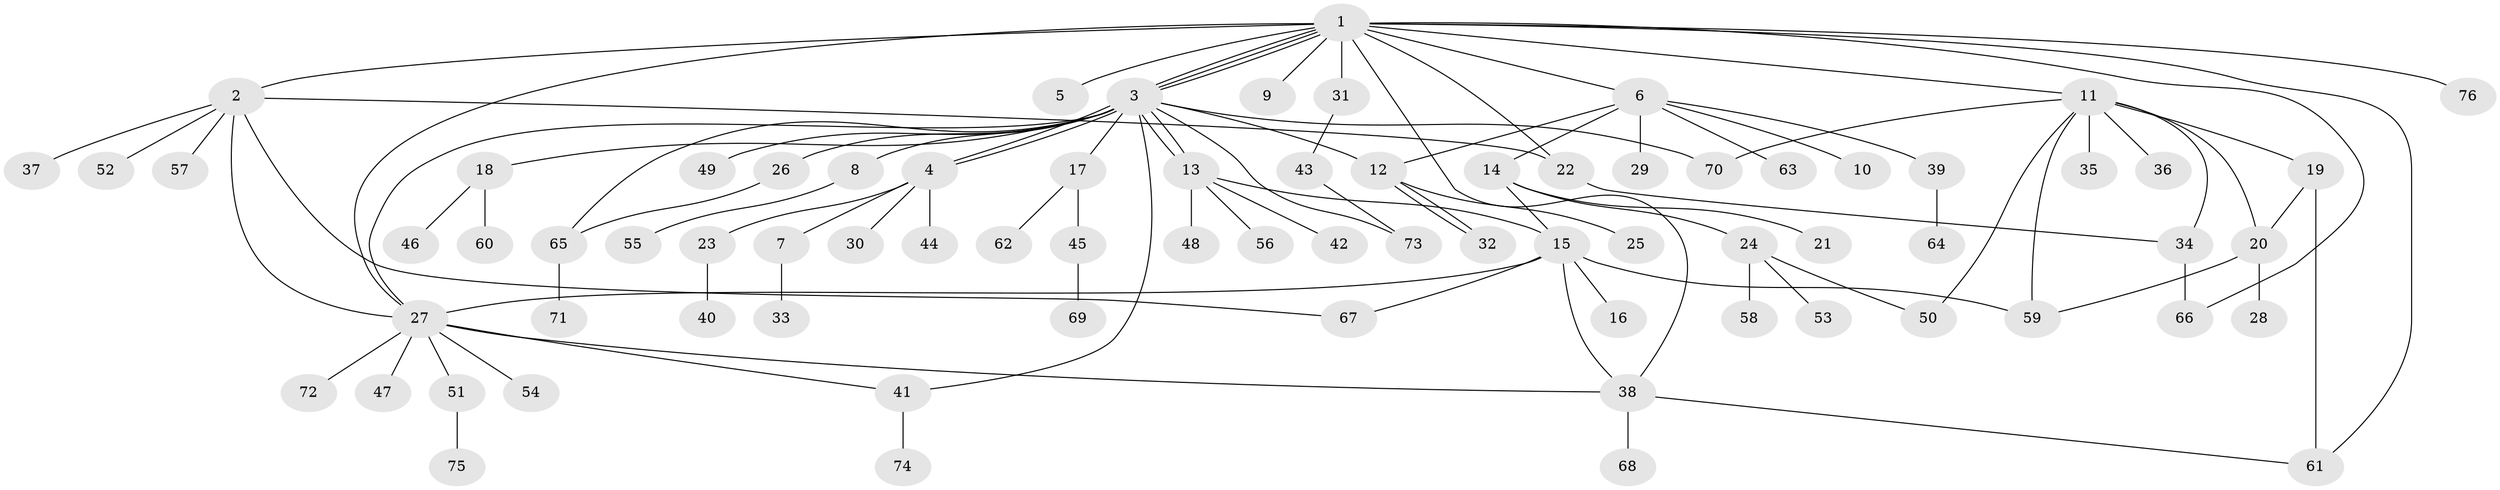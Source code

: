 // Generated by graph-tools (version 1.1) at 2025/01/03/09/25 03:01:55]
// undirected, 76 vertices, 101 edges
graph export_dot {
graph [start="1"]
  node [color=gray90,style=filled];
  1;
  2;
  3;
  4;
  5;
  6;
  7;
  8;
  9;
  10;
  11;
  12;
  13;
  14;
  15;
  16;
  17;
  18;
  19;
  20;
  21;
  22;
  23;
  24;
  25;
  26;
  27;
  28;
  29;
  30;
  31;
  32;
  33;
  34;
  35;
  36;
  37;
  38;
  39;
  40;
  41;
  42;
  43;
  44;
  45;
  46;
  47;
  48;
  49;
  50;
  51;
  52;
  53;
  54;
  55;
  56;
  57;
  58;
  59;
  60;
  61;
  62;
  63;
  64;
  65;
  66;
  67;
  68;
  69;
  70;
  71;
  72;
  73;
  74;
  75;
  76;
  1 -- 2;
  1 -- 3;
  1 -- 3;
  1 -- 3;
  1 -- 5;
  1 -- 6;
  1 -- 9;
  1 -- 11;
  1 -- 22;
  1 -- 27;
  1 -- 31;
  1 -- 38;
  1 -- 61;
  1 -- 66;
  1 -- 76;
  2 -- 22;
  2 -- 27;
  2 -- 37;
  2 -- 52;
  2 -- 57;
  2 -- 67;
  3 -- 4;
  3 -- 4;
  3 -- 8;
  3 -- 12;
  3 -- 13;
  3 -- 13;
  3 -- 17;
  3 -- 18;
  3 -- 26;
  3 -- 27;
  3 -- 41;
  3 -- 49;
  3 -- 65;
  3 -- 70;
  3 -- 73;
  4 -- 7;
  4 -- 23;
  4 -- 30;
  4 -- 44;
  6 -- 10;
  6 -- 12;
  6 -- 14;
  6 -- 29;
  6 -- 39;
  6 -- 63;
  7 -- 33;
  8 -- 55;
  11 -- 19;
  11 -- 20;
  11 -- 34;
  11 -- 35;
  11 -- 36;
  11 -- 50;
  11 -- 59;
  11 -- 70;
  12 -- 25;
  12 -- 32;
  12 -- 32;
  13 -- 15;
  13 -- 42;
  13 -- 48;
  13 -- 56;
  14 -- 15;
  14 -- 21;
  14 -- 24;
  15 -- 16;
  15 -- 27;
  15 -- 38;
  15 -- 59;
  15 -- 67;
  17 -- 45;
  17 -- 62;
  18 -- 46;
  18 -- 60;
  19 -- 20;
  19 -- 61;
  20 -- 28;
  20 -- 59;
  22 -- 34;
  23 -- 40;
  24 -- 50;
  24 -- 53;
  24 -- 58;
  26 -- 65;
  27 -- 38;
  27 -- 41;
  27 -- 47;
  27 -- 51;
  27 -- 54;
  27 -- 72;
  31 -- 43;
  34 -- 66;
  38 -- 61;
  38 -- 68;
  39 -- 64;
  41 -- 74;
  43 -- 73;
  45 -- 69;
  51 -- 75;
  65 -- 71;
}
